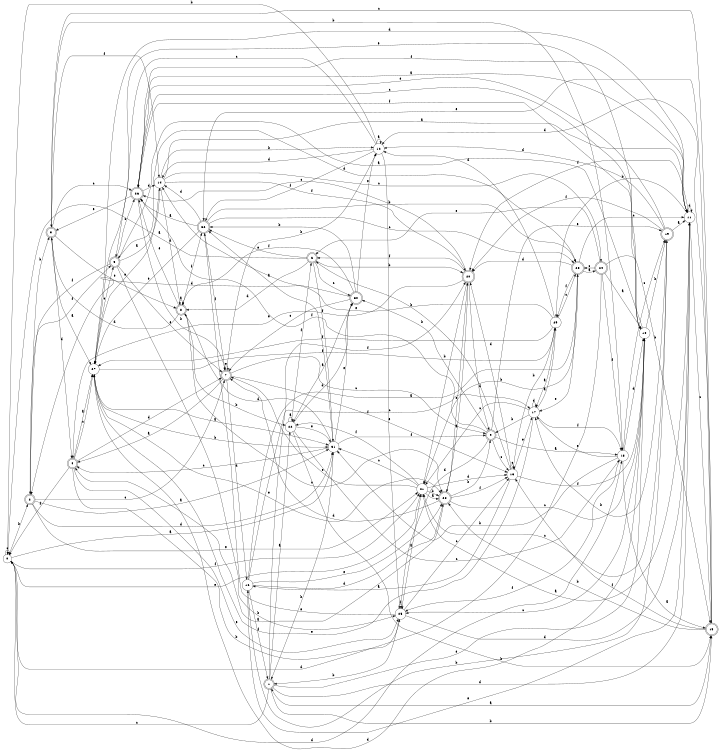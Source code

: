 digraph n27_10 {
__start0 [label="" shape="none"];

rankdir=LR;
size="8,5";

s0 [style="filled", color="black", fillcolor="white" shape="circle", label="0"];
s1 [style="rounded,filled", color="black", fillcolor="white" shape="doublecircle", label="1"];
s2 [style="rounded,filled", color="black", fillcolor="white" shape="doublecircle", label="2"];
s3 [style="rounded,filled", color="black", fillcolor="white" shape="doublecircle", label="3"];
s4 [style="rounded,filled", color="black", fillcolor="white" shape="doublecircle", label="4"];
s5 [style="rounded,filled", color="black", fillcolor="white" shape="doublecircle", label="5"];
s6 [style="rounded,filled", color="black", fillcolor="white" shape="doublecircle", label="6"];
s7 [style="rounded,filled", color="black", fillcolor="white" shape="doublecircle", label="7"];
s8 [style="rounded,filled", color="black", fillcolor="white" shape="doublecircle", label="8"];
s9 [style="rounded,filled", color="black", fillcolor="white" shape="doublecircle", label="9"];
s10 [style="filled", color="black", fillcolor="white" shape="circle", label="10"];
s11 [style="filled", color="black", fillcolor="white" shape="circle", label="11"];
s12 [style="filled", color="black", fillcolor="white" shape="circle", label="12"];
s13 [style="filled", color="black", fillcolor="white" shape="circle", label="13"];
s14 [style="filled", color="black", fillcolor="white" shape="circle", label="14"];
s15 [style="rounded,filled", color="black", fillcolor="white" shape="doublecircle", label="15"];
s16 [style="filled", color="black", fillcolor="white" shape="circle", label="16"];
s17 [style="filled", color="black", fillcolor="white" shape="circle", label="17"];
s18 [style="filled", color="black", fillcolor="white" shape="circle", label="18"];
s19 [style="rounded,filled", color="black", fillcolor="white" shape="doublecircle", label="19"];
s20 [style="rounded,filled", color="black", fillcolor="white" shape="doublecircle", label="20"];
s21 [style="filled", color="black", fillcolor="white" shape="circle", label="21"];
s22 [style="filled", color="black", fillcolor="white" shape="circle", label="22"];
s23 [style="rounded,filled", color="black", fillcolor="white" shape="doublecircle", label="23"];
s24 [style="rounded,filled", color="black", fillcolor="white" shape="doublecircle", label="24"];
s25 [style="filled", color="black", fillcolor="white" shape="circle", label="25"];
s26 [style="rounded,filled", color="black", fillcolor="white" shape="doublecircle", label="26"];
s27 [style="filled", color="black", fillcolor="white" shape="circle", label="27"];
s28 [style="rounded,filled", color="black", fillcolor="white" shape="doublecircle", label="28"];
s29 [style="filled", color="black", fillcolor="white" shape="circle", label="29"];
s30 [style="rounded,filled", color="black", fillcolor="white" shape="doublecircle", label="30"];
s31 [style="filled", color="black", fillcolor="white" shape="circle", label="31"];
s32 [style="rounded,filled", color="black", fillcolor="white" shape="doublecircle", label="32"];
s0 -> s31 [label="a"];
s0 -> s2 [label="b"];
s0 -> s0 [label="c"];
s0 -> s18 [label="d"];
s0 -> s21 [label="e"];
s0 -> s21 [label="f"];
s1 -> s22 [label="a"];
s1 -> s15 [label="b"];
s1 -> s0 [label="c"];
s1 -> s11 [label="d"];
s1 -> s10 [label="e"];
s1 -> s20 [label="f"];
s2 -> s31 [label="a"];
s2 -> s3 [label="b"];
s2 -> s7 [label="c"];
s2 -> s31 [label="d"];
s2 -> s21 [label="e"];
s2 -> s5 [label="f"];
s3 -> s27 [label="a"];
s3 -> s18 [label="b"];
s3 -> s26 [label="c"];
s3 -> s4 [label="d"];
s3 -> s8 [label="e"];
s3 -> s14 [label="f"];
s4 -> s27 [label="a"];
s4 -> s25 [label="b"];
s4 -> s27 [label="c"];
s4 -> s7 [label="d"];
s4 -> s25 [label="e"];
s4 -> s0 [label="f"];
s5 -> s14 [label="a"];
s5 -> s25 [label="b"];
s5 -> s26 [label="c"];
s5 -> s23 [label="d"];
s5 -> s7 [label="e"];
s5 -> s2 [label="f"];
s6 -> s0 [label="a"];
s6 -> s20 [label="b"];
s6 -> s30 [label="c"];
s6 -> s8 [label="d"];
s6 -> s32 [label="e"];
s6 -> s31 [label="f"];
s7 -> s4 [label="a"];
s7 -> s12 [label="b"];
s7 -> s9 [label="c"];
s7 -> s16 [label="d"];
s7 -> s7 [label="e"];
s7 -> s13 [label="f"];
s8 -> s8 [label="a"];
s8 -> s22 [label="b"];
s8 -> s28 [label="c"];
s8 -> s3 [label="d"];
s8 -> s26 [label="e"];
s8 -> s32 [label="f"];
s9 -> s18 [label="a"];
s9 -> s30 [label="b"];
s9 -> s13 [label="c"];
s9 -> s25 [label="d"];
s9 -> s19 [label="e"];
s9 -> s26 [label="f"];
s10 -> s5 [label="a"];
s10 -> s19 [label="b"];
s10 -> s25 [label="c"];
s10 -> s27 [label="d"];
s10 -> s5 [label="e"];
s10 -> s26 [label="f"];
s11 -> s21 [label="a"];
s11 -> s29 [label="b"];
s11 -> s15 [label="c"];
s11 -> s11 [label="d"];
s11 -> s16 [label="e"];
s11 -> s20 [label="f"];
s12 -> s12 [label="a"];
s12 -> s0 [label="b"];
s12 -> s27 [label="c"];
s12 -> s14 [label="d"];
s12 -> s25 [label="e"];
s12 -> s32 [label="f"];
s13 -> s16 [label="a"];
s13 -> s6 [label="b"];
s13 -> s13 [label="c"];
s13 -> s20 [label="d"];
s13 -> s17 [label="e"];
s13 -> s10 [label="f"];
s14 -> s11 [label="a"];
s14 -> s12 [label="b"];
s14 -> s24 [label="c"];
s14 -> s8 [label="d"];
s14 -> s27 [label="e"];
s14 -> s20 [label="f"];
s15 -> s1 [label="a"];
s15 -> s28 [label="b"];
s15 -> s3 [label="c"];
s15 -> s12 [label="d"];
s15 -> s32 [label="e"];
s15 -> s13 [label="f"];
s16 -> s23 [label="a"];
s16 -> s19 [label="b"];
s16 -> s17 [label="c"];
s16 -> s28 [label="d"];
s16 -> s28 [label="e"];
s16 -> s1 [label="f"];
s17 -> s29 [label="a"];
s17 -> s9 [label="b"];
s17 -> s21 [label="c"];
s17 -> s17 [label="d"];
s17 -> s27 [label="e"];
s17 -> s18 [label="f"];
s18 -> s15 [label="a"];
s18 -> s31 [label="b"];
s18 -> s19 [label="c"];
s18 -> s10 [label="d"];
s18 -> s17 [label="e"];
s18 -> s25 [label="f"];
s19 -> s11 [label="a"];
s19 -> s17 [label="b"];
s19 -> s21 [label="c"];
s19 -> s12 [label="d"];
s19 -> s26 [label="e"];
s19 -> s20 [label="f"];
s20 -> s28 [label="a"];
s20 -> s21 [label="b"];
s20 -> s26 [label="c"];
s20 -> s9 [label="d"];
s20 -> s4 [label="e"];
s20 -> s6 [label="f"];
s21 -> s28 [label="a"];
s21 -> s28 [label="b"];
s21 -> s31 [label="c"];
s21 -> s13 [label="d"];
s21 -> s7 [label="e"];
s21 -> s22 [label="f"];
s22 -> s22 [label="a"];
s22 -> s15 [label="b"];
s22 -> s18 [label="c"];
s22 -> s30 [label="d"];
s22 -> s31 [label="e"];
s22 -> s6 [label="f"];
s23 -> s24 [label="a"];
s23 -> s21 [label="b"];
s23 -> s11 [label="c"];
s23 -> s20 [label="d"];
s23 -> s17 [label="e"];
s23 -> s29 [label="f"];
s24 -> s10 [label="a"];
s24 -> s15 [label="b"];
s24 -> s23 [label="c"];
s24 -> s0 [label="d"];
s24 -> s6 [label="e"];
s24 -> s18 [label="f"];
s25 -> s21 [label="a"];
s25 -> s1 [label="b"];
s25 -> s13 [label="c"];
s25 -> s11 [label="d"];
s25 -> s32 [label="e"];
s25 -> s25 [label="f"];
s26 -> s11 [label="a"];
s26 -> s7 [label="b"];
s26 -> s10 [label="c"];
s26 -> s14 [label="d"];
s26 -> s3 [label="e"];
s26 -> s11 [label="f"];
s27 -> s31 [label="a"];
s27 -> s31 [label="b"];
s27 -> s5 [label="c"];
s27 -> s11 [label="d"];
s27 -> s28 [label="e"];
s27 -> s29 [label="f"];
s28 -> s4 [label="a"];
s28 -> s9 [label="b"];
s28 -> s10 [label="c"];
s28 -> s7 [label="d"];
s28 -> s20 [label="e"];
s28 -> s13 [label="f"];
s29 -> s17 [label="a"];
s29 -> s13 [label="b"];
s29 -> s23 [label="c"];
s29 -> s12 [label="d"];
s29 -> s14 [label="e"];
s29 -> s27 [label="f"];
s30 -> s22 [label="a"];
s30 -> s32 [label="b"];
s30 -> s7 [label="c"];
s30 -> s2 [label="d"];
s30 -> s12 [label="e"];
s30 -> s8 [label="f"];
s31 -> s32 [label="a"];
s31 -> s1 [label="b"];
s31 -> s4 [label="c"];
s31 -> s8 [label="d"];
s31 -> s30 [label="e"];
s31 -> s9 [label="f"];
s32 -> s26 [label="a"];
s32 -> s23 [label="b"];
s32 -> s23 [label="c"];
s32 -> s14 [label="d"];
s32 -> s27 [label="e"];
s32 -> s7 [label="f"];

}
